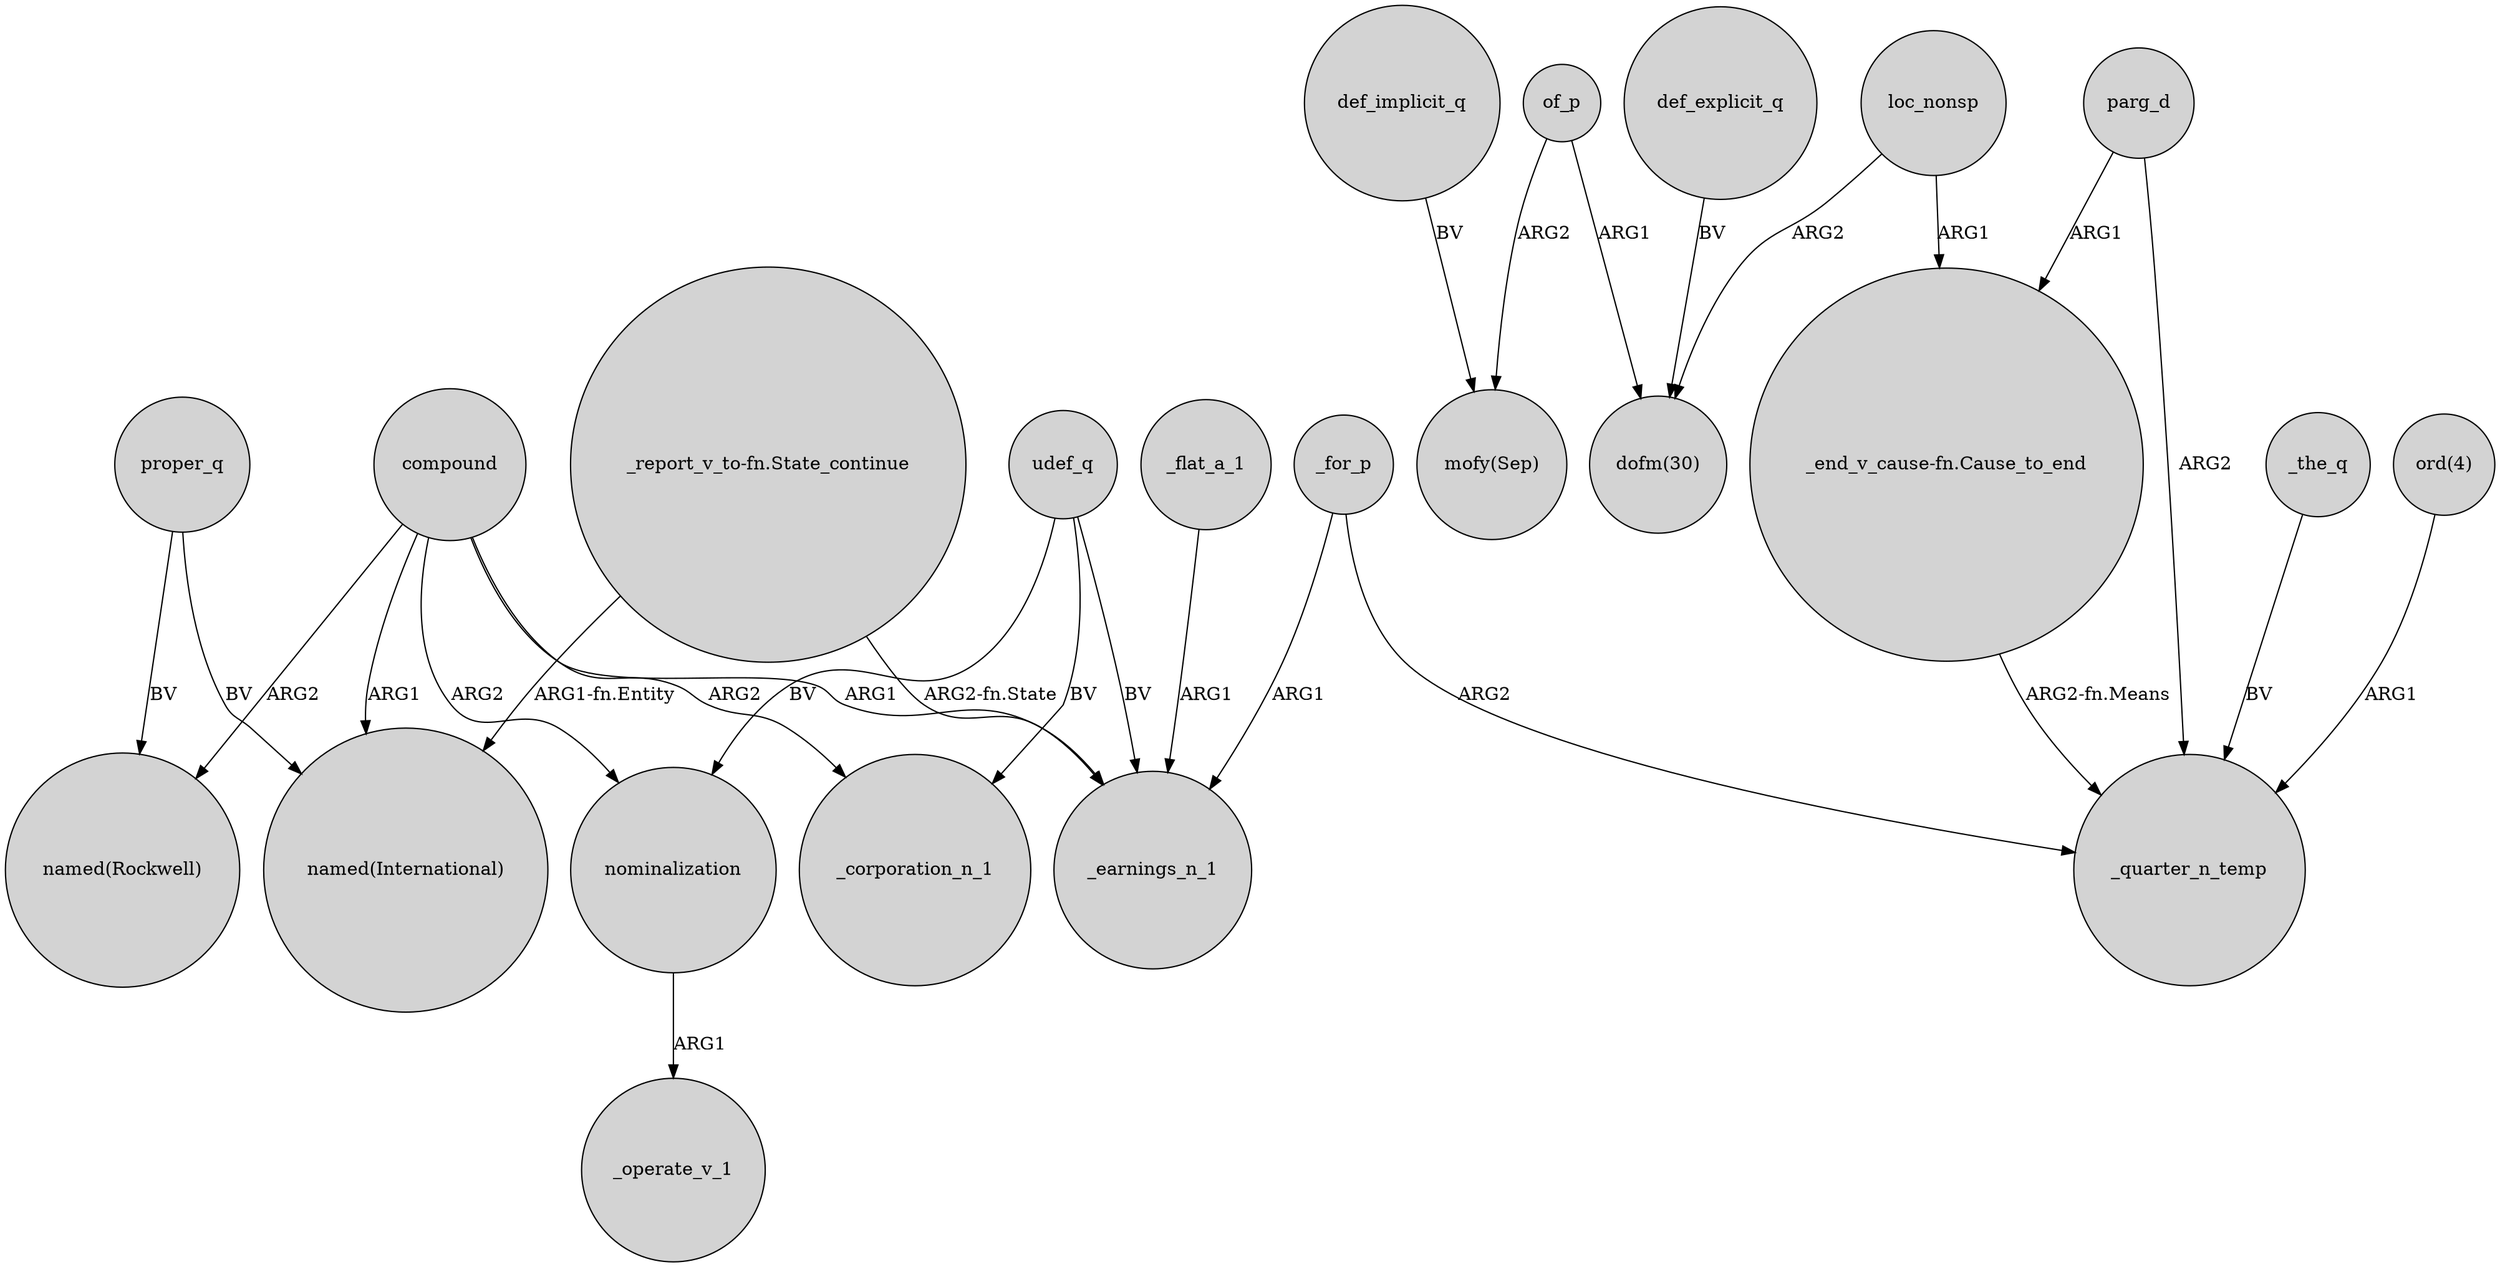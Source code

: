 digraph {
	node [shape=circle style=filled]
	"_report_v_to-fn.State_continue" -> _earnings_n_1 [label="ARG2-fn.State"]
	parg_d -> "_end_v_cause-fn.Cause_to_end" [label=ARG1]
	compound -> "named(Rockwell)" [label=ARG2]
	_the_q -> _quarter_n_temp [label=BV]
	udef_q -> nominalization [label=BV]
	compound -> "named(International)" [label=ARG1]
	nominalization -> _operate_v_1 [label=ARG1]
	def_implicit_q -> "mofy(Sep)" [label=BV]
	def_explicit_q -> "dofm(30)" [label=BV]
	of_p -> "mofy(Sep)" [label=ARG2]
	compound -> nominalization [label=ARG2]
	_for_p -> _quarter_n_temp [label=ARG2]
	udef_q -> _earnings_n_1 [label=BV]
	proper_q -> "named(International)" [label=BV]
	proper_q -> "named(Rockwell)" [label=BV]
	parg_d -> _quarter_n_temp [label=ARG2]
	loc_nonsp -> "_end_v_cause-fn.Cause_to_end" [label=ARG1]
	_flat_a_1 -> _earnings_n_1 [label=ARG1]
	"_report_v_to-fn.State_continue" -> "named(International)" [label="ARG1-fn.Entity"]
	"ord(4)" -> _quarter_n_temp [label=ARG1]
	compound -> _corporation_n_1 [label=ARG2]
	udef_q -> _corporation_n_1 [label=BV]
	_for_p -> _earnings_n_1 [label=ARG1]
	of_p -> "dofm(30)" [label=ARG1]
	compound -> _earnings_n_1 [label=ARG1]
	loc_nonsp -> "dofm(30)" [label=ARG2]
	"_end_v_cause-fn.Cause_to_end" -> _quarter_n_temp [label="ARG2-fn.Means"]
}
